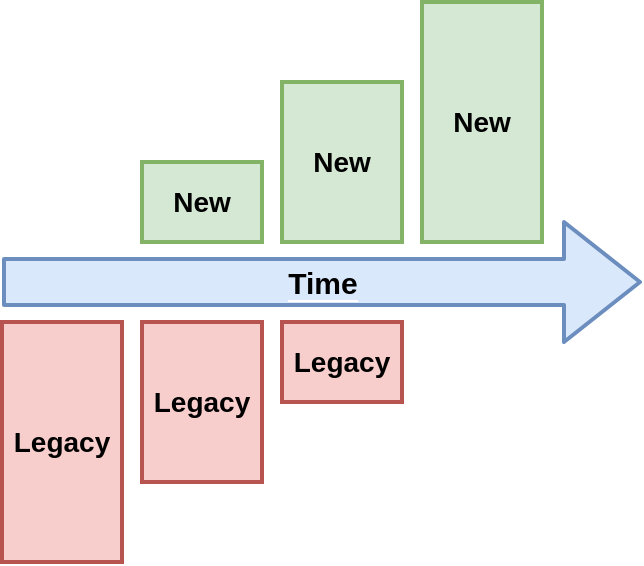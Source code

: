 <mxfile version="13.1.1" type="device"><diagram id="lM7PD95npLfDE18mP0dk" name="Page-1"><mxGraphModel dx="1554" dy="675" grid="1" gridSize="10" guides="1" tooltips="1" connect="1" arrows="1" fold="1" page="1" pageScale="1" pageWidth="2000" pageHeight="2000" math="0" shadow="0"><root><mxCell id="0"/><mxCell id="1" parent="0"/><mxCell id="h5Iev9L--oMJhVy8JAWz-1" value="&lt;font style=&quot;font-size: 15px&quot;&gt;&lt;b style=&quot;background-color: rgb(218 , 232 , 252)&quot;&gt;Time&lt;/b&gt;&lt;/font&gt;" style="shape=flexArrow;endArrow=classic;html=1;strokeWidth=2;width=22;endSize=12;endWidth=35;fillColor=#dae8fc;strokeColor=#6c8ebf;" edge="1" parent="1"><mxGeometry width="50" height="50" relative="1" as="geometry"><mxPoint x="400" y="320" as="sourcePoint"/><mxPoint x="720" y="320" as="targetPoint"/></mxGeometry></mxCell><mxCell id="h5Iev9L--oMJhVy8JAWz-4" value="&lt;font style=&quot;font-size: 14px&quot;&gt;&lt;b&gt;Legacy&lt;/b&gt;&lt;/font&gt;" style="rounded=0;whiteSpace=wrap;html=1;strokeWidth=2;fillColor=#f8cecc;strokeColor=#b85450;" vertex="1" parent="1"><mxGeometry x="400" y="340" width="60" height="120" as="geometry"/></mxCell><mxCell id="h5Iev9L--oMJhVy8JAWz-5" value="&lt;font style=&quot;font-size: 14px&quot;&gt;&lt;b&gt;Legacy&lt;/b&gt;&lt;/font&gt;" style="rounded=0;whiteSpace=wrap;html=1;strokeWidth=2;fillColor=#f8cecc;strokeColor=#b85450;" vertex="1" parent="1"><mxGeometry x="470" y="340" width="60" height="80" as="geometry"/></mxCell><mxCell id="h5Iev9L--oMJhVy8JAWz-6" value="&lt;font style=&quot;font-size: 14px&quot;&gt;&lt;b&gt;New&lt;/b&gt;&lt;/font&gt;" style="rounded=0;whiteSpace=wrap;html=1;strokeWidth=2;fillColor=#d5e8d4;strokeColor=#82b366;" vertex="1" parent="1"><mxGeometry x="470" y="260" width="60" height="40" as="geometry"/></mxCell><mxCell id="h5Iev9L--oMJhVy8JAWz-7" value="&lt;font style=&quot;font-size: 14px&quot;&gt;&lt;b&gt;Legacy&lt;/b&gt;&lt;/font&gt;" style="rounded=0;whiteSpace=wrap;html=1;strokeWidth=2;fillColor=#f8cecc;strokeColor=#b85450;" vertex="1" parent="1"><mxGeometry x="540" y="340" width="60" height="40" as="geometry"/></mxCell><mxCell id="h5Iev9L--oMJhVy8JAWz-8" value="&lt;font style=&quot;font-size: 14px&quot;&gt;&lt;b&gt;New&lt;/b&gt;&lt;/font&gt;" style="rounded=0;whiteSpace=wrap;html=1;strokeWidth=2;fillColor=#d5e8d4;strokeColor=#82b366;" vertex="1" parent="1"><mxGeometry x="540" y="220" width="60" height="80" as="geometry"/></mxCell><mxCell id="h5Iev9L--oMJhVy8JAWz-9" value="&lt;font style=&quot;font-size: 14px&quot;&gt;&lt;b&gt;New&lt;/b&gt;&lt;/font&gt;" style="rounded=0;whiteSpace=wrap;html=1;strokeWidth=2;fillColor=#d5e8d4;strokeColor=#82b366;" vertex="1" parent="1"><mxGeometry x="610" y="180" width="60" height="120" as="geometry"/></mxCell></root></mxGraphModel></diagram></mxfile>